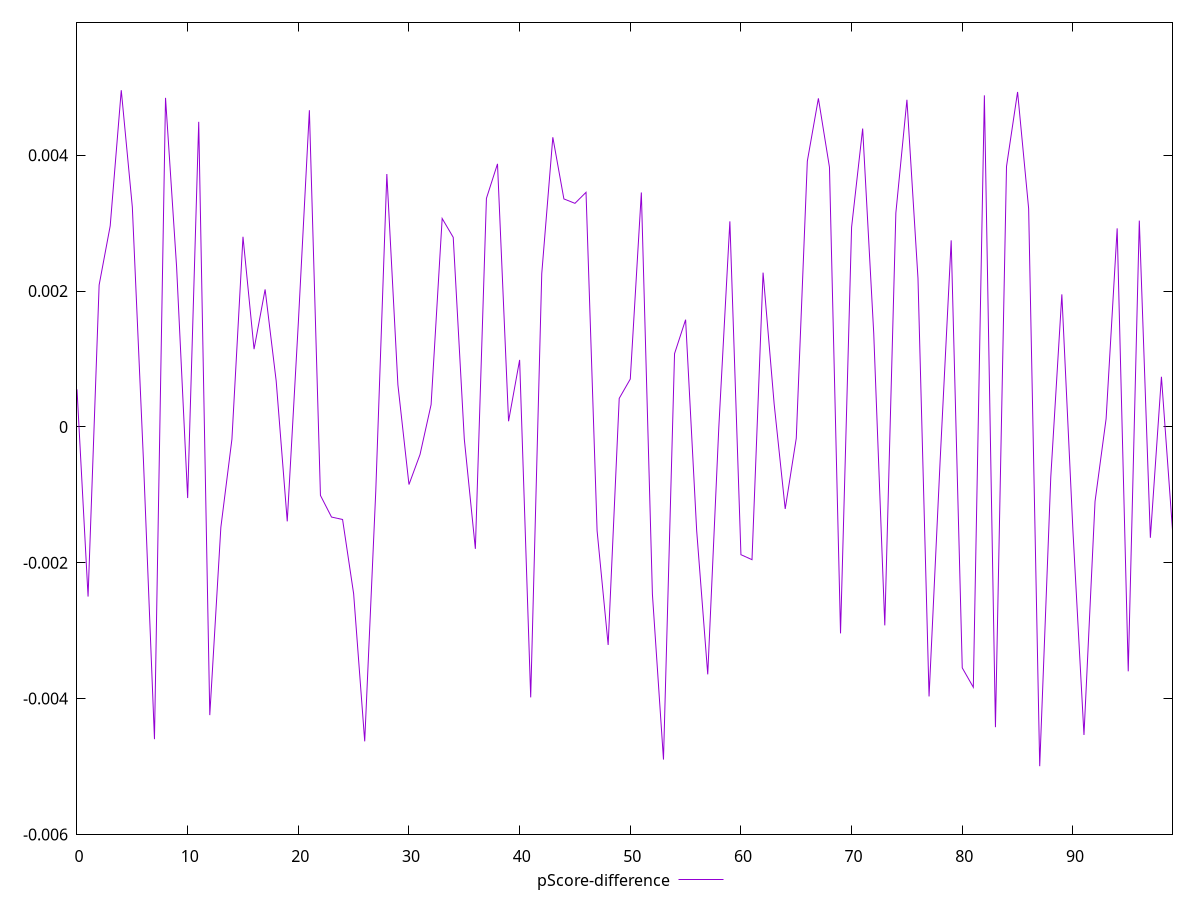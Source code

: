 reset

$pScoreDifference <<EOF
0 0.0005526726092440204
1 -0.002498856503631408
2 0.002088953235957536
3 0.0029596265218103657
4 0.004957316875909223
5 0.003237345762530097
6 -0.0004774974943421717
7 -0.00459787665446626
8 0.004844736538988294
9 0.0023573160569181698
10 -0.0010473345328754213
11 0.004491559821739044
12 -0.004244304116469866
13 -0.001479026225315816
14 -0.00018105069210955227
15 0.0027994747914642792
16 0.0011444901616243786
17 0.002024511220819314
18 0.0006762328922528815
19 -0.0013908110834985887
20 0.00152716703815986
21 0.004662348368777991
22 -0.0010089291797664712
23 -0.0013275739690586374
24 -0.001363627753216079
25 -0.0024573943783523164
26 -0.004630066858280879
27 -0.000946013343649299
28 0.003723395782987804
29 0.000618682005535387
30 -0.000848941536243375
31 -0.00040599959753190307
32 0.00032817135109991513
33 0.0030684165211210535
34 0.0027910161693006086
35 -0.00017978378505750792
36 -0.0017959273973649492
37 0.0033650684564544564
38 0.0038729209867270353
39 0.00008304891832722205
40 0.0009862331560991922
41 -0.003983271880627304
42 0.002256331350459273
43 0.004264529352290637
44 0.0033566723039025192
45 0.0032916197363099045
46 0.003453841173421013
47 -0.0015289082732787007
48 -0.0032106098419903972
49 0.00041974775981235
50 0.0007042968085418377
51 0.0034516010542812725
52 -0.002464007211308905
53 -0.004898197755159706
54 0.0010783760607827597
55 0.0015785895403849781
56 -0.0015288004017072199
57 -0.003644243795210611
58 -0.000007427519509883851
59 0.003026519117415749
60 -0.0018820085403562503
61 -0.0019551283077322013
62 0.00227159339880334
63 0.00033970270669634456
64 -0.0012079905288039927
65 -0.00016754163541193856
66 0.003912482893837756
67 0.004837239643779717
68 0.0038230914967004384
69 -0.0030404923954600593
70 0.0029404397503563495
71 0.004392881583822658
72 0.0013791276456628365
73 -0.0029228942506791533
74 0.003149860947032679
75 0.004816623125961372
76 0.0021860806243856334
77 -0.003969212402554989
78 -0.0005038502913647935
79 0.0027468144535638395
80 -0.003548022294702524
81 -0.0038338943734603226
82 0.00488155892669262
83 -0.0044214763356300035
84 0.003835418504150201
85 0.004931468439168418
86 0.0032145366453080193
87 -0.004996306896587865
88 -0.0007404399352273633
89 0.0019511164411568638
90 -0.0015222523658715015
91 -0.0045362010868097435
92 -0.0010981985224375879
93 0.00011901206730269287
94 0.0029235058583981233
95 -0.0035986439987915064
96 0.0030376634776044797
97 -0.0016330990311275162
98 0.0007382333044784195
99 -0.0015191667317789315
EOF

set key outside below
set xrange [0:99]
set yrange [-0.0059963068965878654:0.0059573168759092235]
set trange [-0.0059963068965878654:0.0059573168759092235]
set terminal svg size 640, 500 enhanced background rgb 'white'
set output "reports/report_00027_2021-02-24T12-40-31.850Z/first-cpu-idle/samples/astro/pScore-difference/values.svg"

plot $pScoreDifference title "pScore-difference" with line

reset
